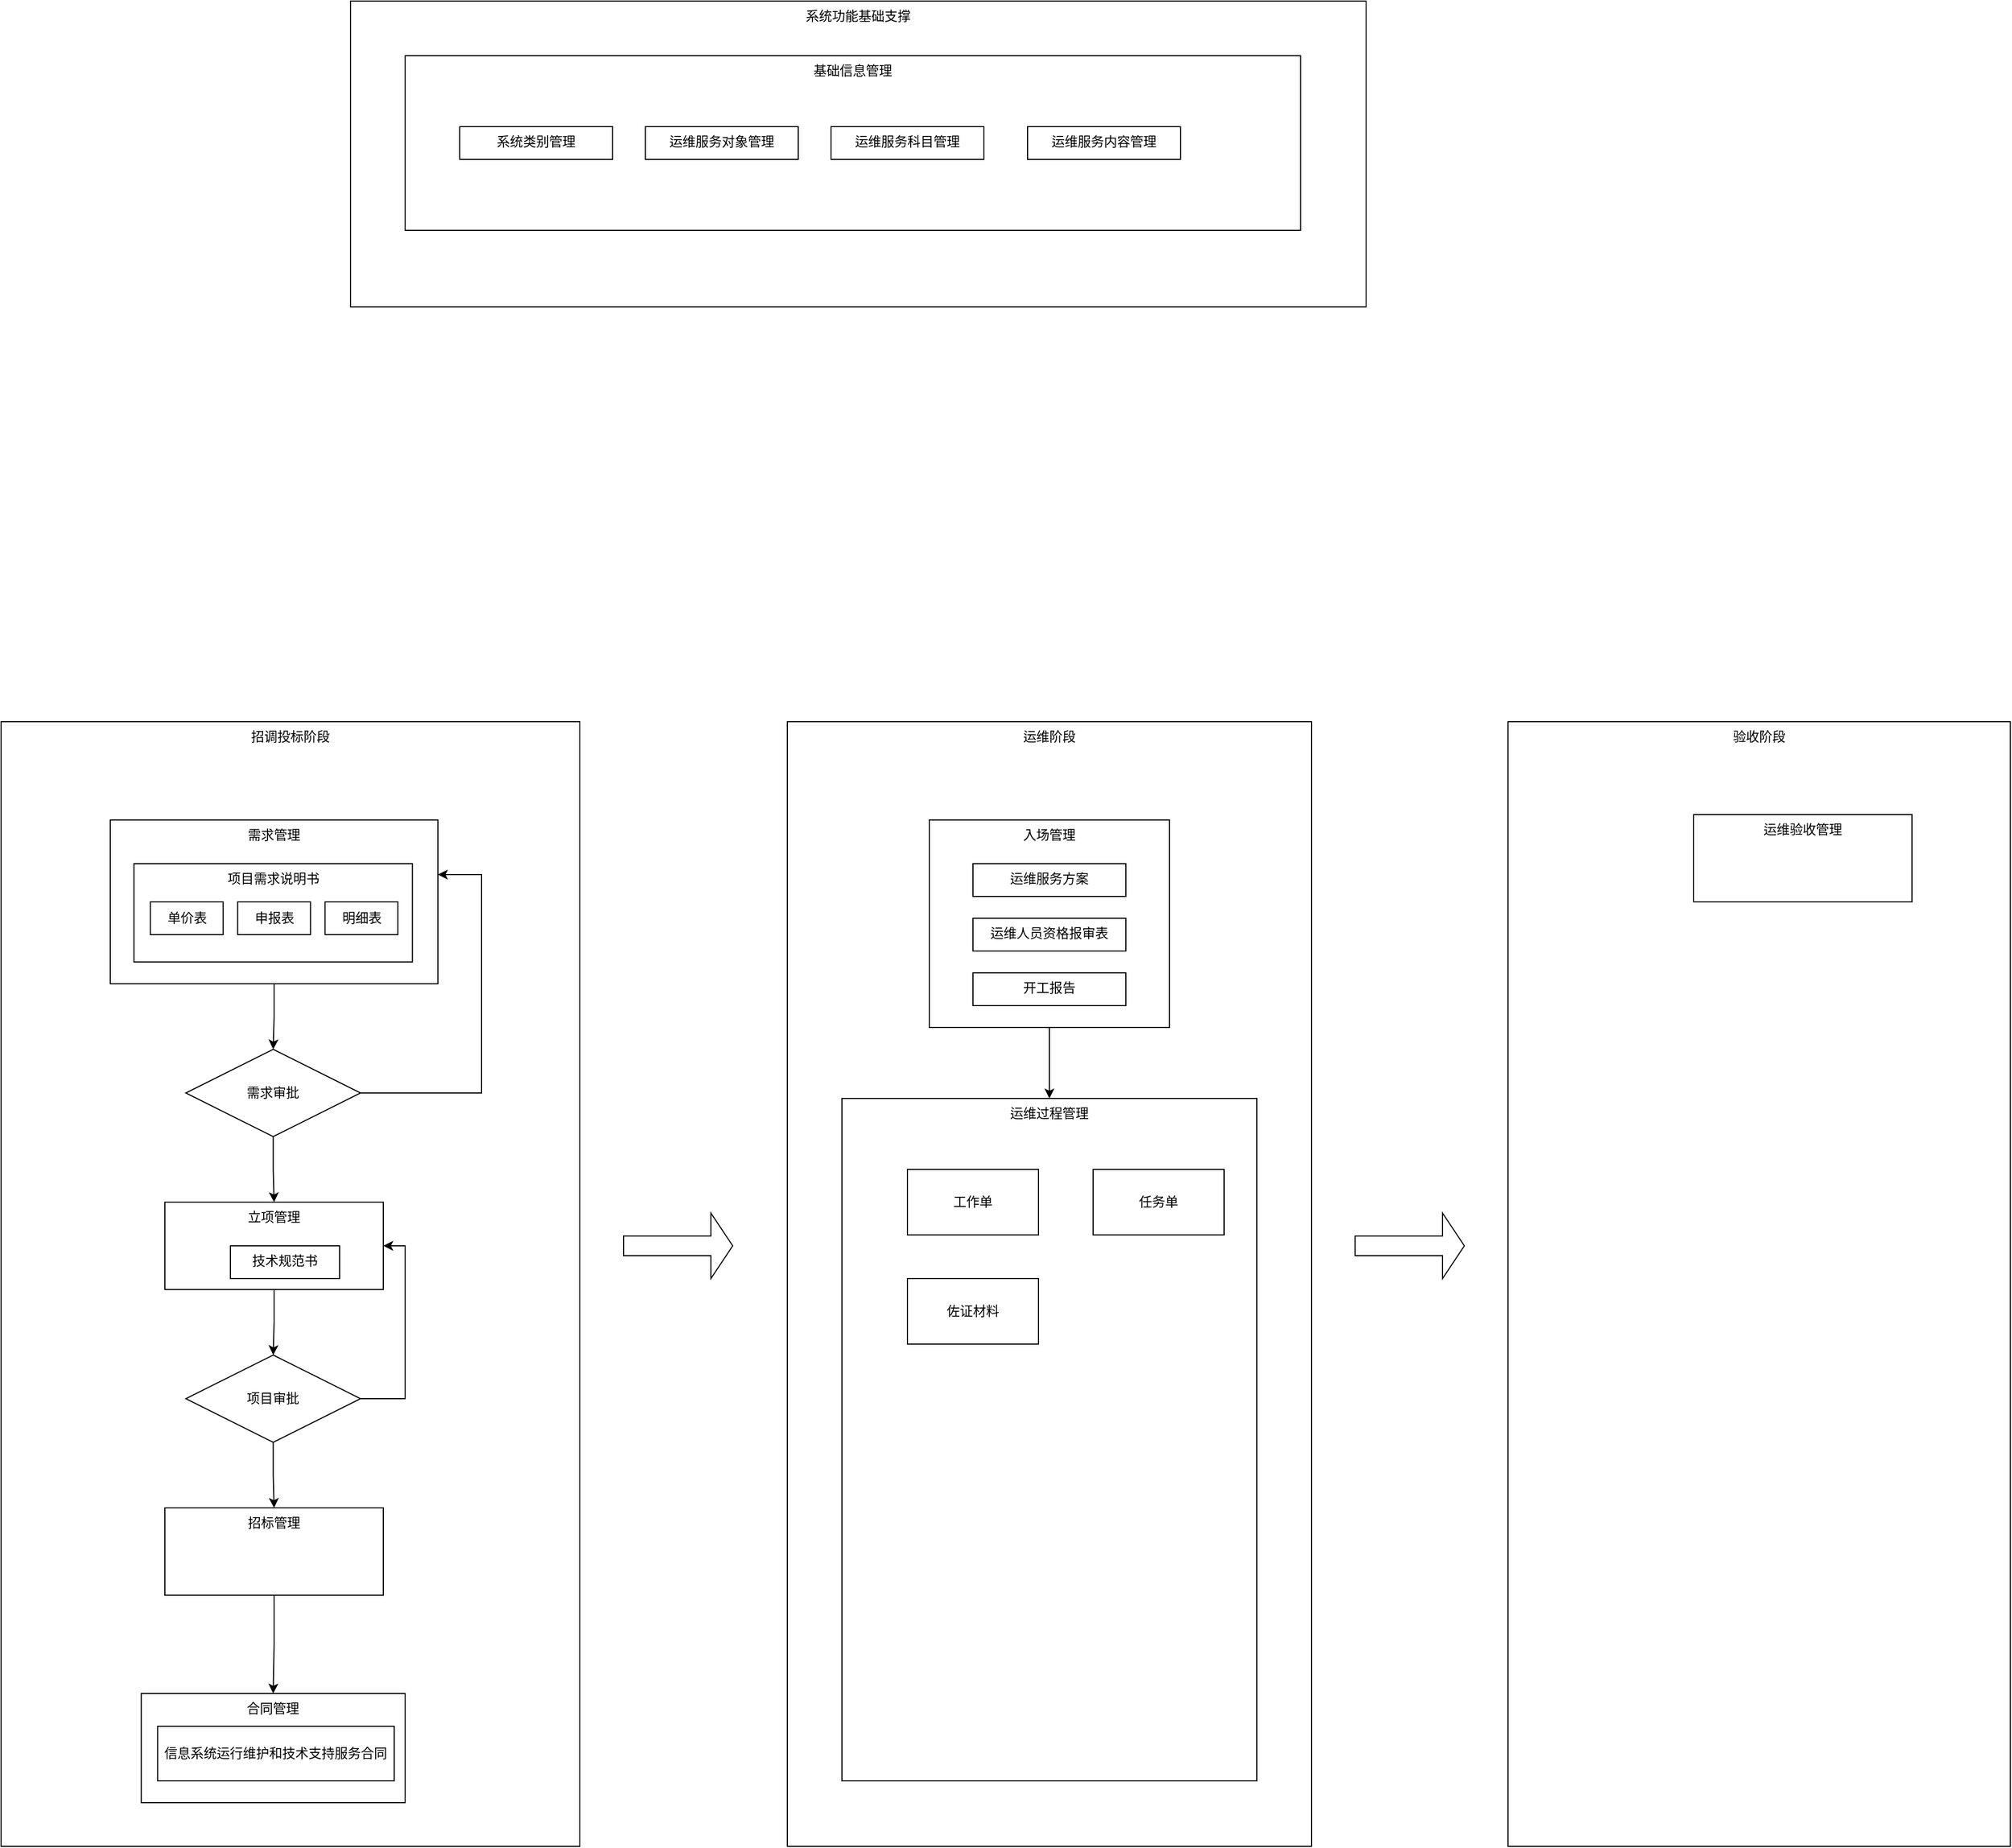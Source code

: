 <mxfile version="20.8.4" type="github"><diagram id="nZ-C2siDIxId9v_9ZGeX" name="第 1 页"><mxGraphModel dx="2440" dy="2513" grid="1" gridSize="10" guides="1" tooltips="1" connect="1" arrows="1" fold="1" page="1" pageScale="1" pageWidth="1920" pageHeight="1200" math="0" shadow="0"><root><mxCell id="0"/><mxCell id="1" parent="0"/><mxCell id="l78vxfWiCnXLI86VXf0r-29" value="验收阶段" style="rounded=0;whiteSpace=wrap;html=1;verticalAlign=top;" vertex="1" parent="1"><mxGeometry x="1420" y="120" width="460" height="1030" as="geometry"/></mxCell><mxCell id="l78vxfWiCnXLI86VXf0r-28" value="运维阶段" style="rounded=0;whiteSpace=wrap;html=1;verticalAlign=top;" vertex="1" parent="1"><mxGeometry x="760" y="120" width="480" height="1030" as="geometry"/></mxCell><mxCell id="l78vxfWiCnXLI86VXf0r-27" value="招调投标阶段" style="rounded=0;whiteSpace=wrap;html=1;verticalAlign=top;labelPosition=center;verticalLabelPosition=middle;align=center;" vertex="1" parent="1"><mxGeometry x="40" y="120" width="530" height="1030" as="geometry"/></mxCell><mxCell id="l78vxfWiCnXLI86VXf0r-9" style="edgeStyle=orthogonalEdgeStyle;rounded=0;orthogonalLoop=1;jettySize=auto;html=1;entryX=0.5;entryY=0;entryDx=0;entryDy=0;" edge="1" parent="1" source="l78vxfWiCnXLI86VXf0r-1" target="l78vxfWiCnXLI86VXf0r-7"><mxGeometry relative="1" as="geometry"/></mxCell><mxCell id="l78vxfWiCnXLI86VXf0r-1" value="需求管理" style="rounded=0;whiteSpace=wrap;html=1;verticalAlign=top;" vertex="1" parent="1"><mxGeometry x="140" y="210" width="300" height="150" as="geometry"/></mxCell><mxCell id="l78vxfWiCnXLI86VXf0r-2" value="项目需求说明书" style="rounded=0;whiteSpace=wrap;html=1;verticalAlign=top;" vertex="1" parent="1"><mxGeometry x="161.67" y="250" width="255" height="90" as="geometry"/></mxCell><mxCell id="l78vxfWiCnXLI86VXf0r-3" value="申报表" style="rounded=0;whiteSpace=wrap;html=1;container=0;" vertex="1" parent="1"><mxGeometry x="256.66" y="285" width="66.667" height="30" as="geometry"/></mxCell><mxCell id="l78vxfWiCnXLI86VXf0r-4" value="明细表" style="rounded=0;whiteSpace=wrap;html=1;container=0;" vertex="1" parent="1"><mxGeometry x="336.664" y="285" width="66.667" height="30" as="geometry"/></mxCell><mxCell id="l78vxfWiCnXLI86VXf0r-5" value="单价表" style="rounded=0;whiteSpace=wrap;html=1;container=0;" vertex="1" parent="1"><mxGeometry x="176.663" y="285" width="66.667" height="30" as="geometry"/></mxCell><mxCell id="l78vxfWiCnXLI86VXf0r-10" style="edgeStyle=orthogonalEdgeStyle;rounded=0;orthogonalLoop=1;jettySize=auto;html=1;entryX=1;entryY=0.333;entryDx=0;entryDy=0;entryPerimeter=0;" edge="1" parent="1" source="l78vxfWiCnXLI86VXf0r-7" target="l78vxfWiCnXLI86VXf0r-1"><mxGeometry relative="1" as="geometry"><Array as="points"><mxPoint x="480" y="460"/><mxPoint x="480" y="260"/></Array></mxGeometry></mxCell><mxCell id="l78vxfWiCnXLI86VXf0r-12" style="edgeStyle=orthogonalEdgeStyle;rounded=0;orthogonalLoop=1;jettySize=auto;html=1;entryX=0.5;entryY=0;entryDx=0;entryDy=0;" edge="1" parent="1" source="l78vxfWiCnXLI86VXf0r-7" target="l78vxfWiCnXLI86VXf0r-11"><mxGeometry relative="1" as="geometry"/></mxCell><mxCell id="l78vxfWiCnXLI86VXf0r-7" value="需求审批" style="rhombus;whiteSpace=wrap;html=1;" vertex="1" parent="1"><mxGeometry x="209.17" y="420" width="160" height="80" as="geometry"/></mxCell><mxCell id="l78vxfWiCnXLI86VXf0r-16" style="edgeStyle=orthogonalEdgeStyle;rounded=0;orthogonalLoop=1;jettySize=auto;html=1;" edge="1" parent="1" source="l78vxfWiCnXLI86VXf0r-11" target="l78vxfWiCnXLI86VXf0r-15"><mxGeometry relative="1" as="geometry"/></mxCell><mxCell id="l78vxfWiCnXLI86VXf0r-11" value="立项管理" style="rounded=0;whiteSpace=wrap;html=1;verticalAlign=top;" vertex="1" parent="1"><mxGeometry x="190" y="560" width="200" height="80" as="geometry"/></mxCell><mxCell id="l78vxfWiCnXLI86VXf0r-13" value="技术规范书" style="rounded=0;whiteSpace=wrap;html=1;verticalAlign=top;" vertex="1" parent="1"><mxGeometry x="236.66" y="1050" width="100" height="30" as="geometry"/></mxCell><mxCell id="l78vxfWiCnXLI86VXf0r-17" style="edgeStyle=orthogonalEdgeStyle;rounded=0;orthogonalLoop=1;jettySize=auto;html=1;entryX=1;entryY=0.5;entryDx=0;entryDy=0;" edge="1" parent="1" source="l78vxfWiCnXLI86VXf0r-15" target="l78vxfWiCnXLI86VXf0r-11"><mxGeometry relative="1" as="geometry"><Array as="points"><mxPoint x="410" y="740"/><mxPoint x="410" y="600"/></Array></mxGeometry></mxCell><mxCell id="l78vxfWiCnXLI86VXf0r-25" style="edgeStyle=orthogonalEdgeStyle;rounded=0;orthogonalLoop=1;jettySize=auto;html=1;entryX=0.5;entryY=0;entryDx=0;entryDy=0;" edge="1" parent="1" source="l78vxfWiCnXLI86VXf0r-15" target="l78vxfWiCnXLI86VXf0r-18"><mxGeometry relative="1" as="geometry"/></mxCell><mxCell id="l78vxfWiCnXLI86VXf0r-15" value="项目审批" style="rhombus;whiteSpace=wrap;html=1;" vertex="1" parent="1"><mxGeometry x="209.17" y="700" width="160" height="80" as="geometry"/></mxCell><mxCell id="l78vxfWiCnXLI86VXf0r-26" style="edgeStyle=orthogonalEdgeStyle;rounded=0;orthogonalLoop=1;jettySize=auto;html=1;" edge="1" parent="1" source="l78vxfWiCnXLI86VXf0r-18" target="l78vxfWiCnXLI86VXf0r-20"><mxGeometry relative="1" as="geometry"/></mxCell><mxCell id="l78vxfWiCnXLI86VXf0r-18" value="招标管理" style="rounded=0;whiteSpace=wrap;html=1;verticalAlign=top;" vertex="1" parent="1"><mxGeometry x="190" y="840" width="200" height="80" as="geometry"/></mxCell><mxCell id="l78vxfWiCnXLI86VXf0r-20" value="合同管理" style="rounded=0;whiteSpace=wrap;html=1;verticalAlign=top;" vertex="1" parent="1"><mxGeometry x="168.34" y="1010" width="241.66" height="100" as="geometry"/></mxCell><mxCell id="l78vxfWiCnXLI86VXf0r-45" style="edgeStyle=orthogonalEdgeStyle;rounded=0;orthogonalLoop=1;jettySize=auto;html=1;" edge="1" parent="1" source="l78vxfWiCnXLI86VXf0r-21" target="l78vxfWiCnXLI86VXf0r-22"><mxGeometry relative="1" as="geometry"/></mxCell><mxCell id="l78vxfWiCnXLI86VXf0r-21" value="入场管理" style="rounded=0;whiteSpace=wrap;html=1;verticalAlign=top;" vertex="1" parent="1"><mxGeometry x="890" y="210" width="220" height="190" as="geometry"/></mxCell><mxCell id="l78vxfWiCnXLI86VXf0r-22" value="运维过程管理" style="rounded=0;whiteSpace=wrap;html=1;verticalAlign=top;" vertex="1" parent="1"><mxGeometry x="810" y="465" width="380" height="625" as="geometry"/></mxCell><mxCell id="l78vxfWiCnXLI86VXf0r-23" value="运维验收管理" style="rounded=0;whiteSpace=wrap;html=1;verticalAlign=top;" vertex="1" parent="1"><mxGeometry x="1590" y="205" width="200" height="80" as="geometry"/></mxCell><mxCell id="l78vxfWiCnXLI86VXf0r-24" value="系统功能基础支撑" style="rounded=0;whiteSpace=wrap;html=1;verticalAlign=top;" vertex="1" parent="1"><mxGeometry x="360" y="-540" width="930" height="280" as="geometry"/></mxCell><mxCell id="l78vxfWiCnXLI86VXf0r-31" value="" style="shape=singleArrow;whiteSpace=wrap;html=1;" vertex="1" parent="1"><mxGeometry x="1280" y="570" width="100" height="60" as="geometry"/></mxCell><mxCell id="l78vxfWiCnXLI86VXf0r-32" value="" style="shape=singleArrow;whiteSpace=wrap;html=1;" vertex="1" parent="1"><mxGeometry x="610" y="570" width="100" height="60" as="geometry"/></mxCell><mxCell id="l78vxfWiCnXLI86VXf0r-34" value="基础信息管理" style="rounded=0;whiteSpace=wrap;html=1;verticalAlign=top;" vertex="1" parent="1"><mxGeometry x="410" y="-490" width="820" height="160" as="geometry"/></mxCell><mxCell id="l78vxfWiCnXLI86VXf0r-35" value="运维服务方案" style="rounded=0;whiteSpace=wrap;html=1;verticalAlign=top;" vertex="1" parent="1"><mxGeometry x="930" y="250" width="140" height="30" as="geometry"/></mxCell><mxCell id="l78vxfWiCnXLI86VXf0r-36" value="运维人员资格报审表" style="rounded=0;whiteSpace=wrap;html=1;verticalAlign=top;" vertex="1" parent="1"><mxGeometry x="930" y="300" width="140" height="30" as="geometry"/></mxCell><mxCell id="l78vxfWiCnXLI86VXf0r-37" value="开工报告" style="rounded=0;whiteSpace=wrap;html=1;verticalAlign=top;" vertex="1" parent="1"><mxGeometry x="930" y="350" width="140" height="30" as="geometry"/></mxCell><mxCell id="l78vxfWiCnXLI86VXf0r-39" value="系统类别管理" style="rounded=0;whiteSpace=wrap;html=1;verticalAlign=top;" vertex="1" parent="1"><mxGeometry x="460" y="-425" width="140" height="30" as="geometry"/></mxCell><mxCell id="l78vxfWiCnXLI86VXf0r-40" value="运维服务科目管理" style="rounded=0;whiteSpace=wrap;html=1;verticalAlign=top;" vertex="1" parent="1"><mxGeometry x="800" y="-425" width="140" height="30" as="geometry"/></mxCell><mxCell id="l78vxfWiCnXLI86VXf0r-41" value="运维服务对象管理" style="rounded=0;whiteSpace=wrap;html=1;verticalAlign=top;" vertex="1" parent="1"><mxGeometry x="630" y="-425" width="140" height="30" as="geometry"/></mxCell><mxCell id="l78vxfWiCnXLI86VXf0r-44" value="运维服务内容管理" style="rounded=0;whiteSpace=wrap;html=1;verticalAlign=top;" vertex="1" parent="1"><mxGeometry x="980" y="-425" width="140" height="30" as="geometry"/></mxCell><mxCell id="l78vxfWiCnXLI86VXf0r-46" value="技术规范书" style="rounded=0;whiteSpace=wrap;html=1;verticalAlign=top;" vertex="1" parent="1"><mxGeometry x="250" y="600" width="100" height="30" as="geometry"/></mxCell><mxCell id="l78vxfWiCnXLI86VXf0r-47" value="信息系统运行维护和技术支持服务合同" style="rounded=0;whiteSpace=wrap;html=1;" vertex="1" parent="1"><mxGeometry x="183.33" y="1040" width="216.67" height="50" as="geometry"/></mxCell><mxCell id="l78vxfWiCnXLI86VXf0r-50" value="工作单" style="rounded=0;whiteSpace=wrap;html=1;" vertex="1" parent="1"><mxGeometry x="870" y="530" width="120" height="60" as="geometry"/></mxCell><mxCell id="l78vxfWiCnXLI86VXf0r-51" value="任务单" style="rounded=0;whiteSpace=wrap;html=1;" vertex="1" parent="1"><mxGeometry x="1040" y="530" width="120" height="60" as="geometry"/></mxCell><mxCell id="l78vxfWiCnXLI86VXf0r-52" value="佐证材料" style="rounded=0;whiteSpace=wrap;html=1;" vertex="1" parent="1"><mxGeometry x="870" y="630" width="120" height="60" as="geometry"/></mxCell></root></mxGraphModel></diagram></mxfile>